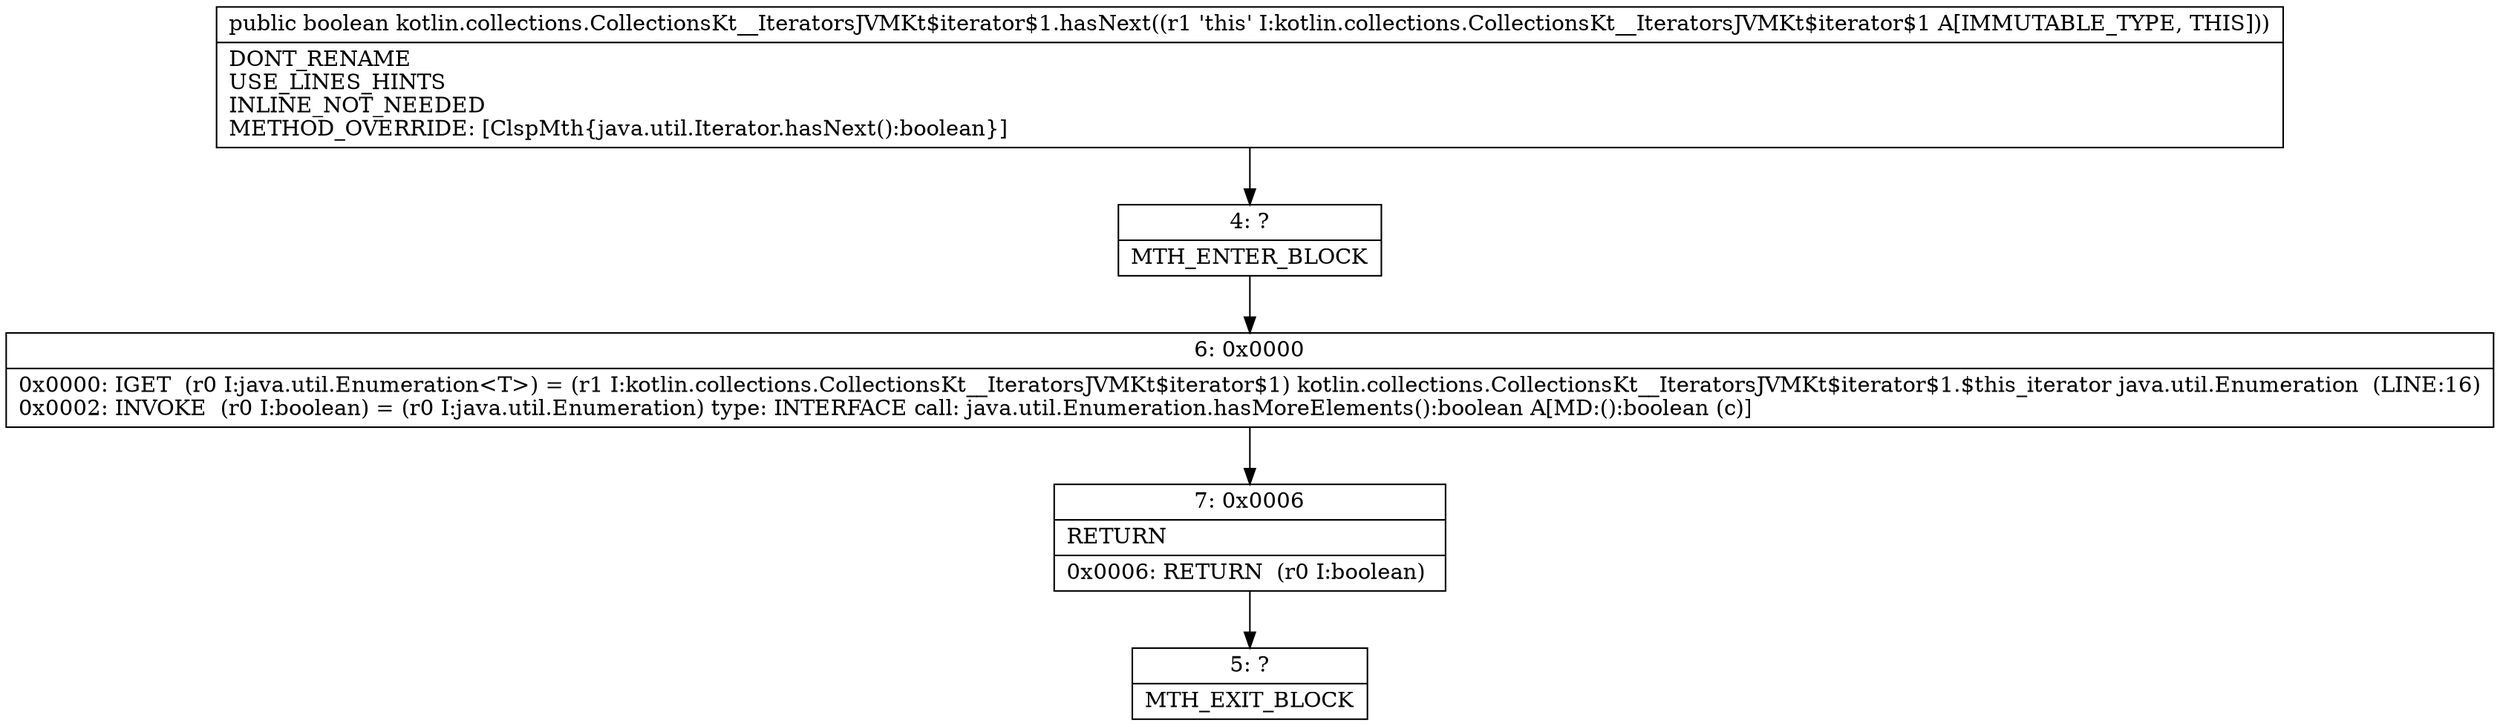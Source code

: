 digraph "CFG forkotlin.collections.CollectionsKt__IteratorsJVMKt$iterator$1.hasNext()Z" {
Node_4 [shape=record,label="{4\:\ ?|MTH_ENTER_BLOCK\l}"];
Node_6 [shape=record,label="{6\:\ 0x0000|0x0000: IGET  (r0 I:java.util.Enumeration\<T\>) = (r1 I:kotlin.collections.CollectionsKt__IteratorsJVMKt$iterator$1) kotlin.collections.CollectionsKt__IteratorsJVMKt$iterator$1.$this_iterator java.util.Enumeration  (LINE:16)\l0x0002: INVOKE  (r0 I:boolean) = (r0 I:java.util.Enumeration) type: INTERFACE call: java.util.Enumeration.hasMoreElements():boolean A[MD:():boolean (c)]\l}"];
Node_7 [shape=record,label="{7\:\ 0x0006|RETURN\l|0x0006: RETURN  (r0 I:boolean) \l}"];
Node_5 [shape=record,label="{5\:\ ?|MTH_EXIT_BLOCK\l}"];
MethodNode[shape=record,label="{public boolean kotlin.collections.CollectionsKt__IteratorsJVMKt$iterator$1.hasNext((r1 'this' I:kotlin.collections.CollectionsKt__IteratorsJVMKt$iterator$1 A[IMMUTABLE_TYPE, THIS]))  | DONT_RENAME\lUSE_LINES_HINTS\lINLINE_NOT_NEEDED\lMETHOD_OVERRIDE: [ClspMth\{java.util.Iterator.hasNext():boolean\}]\l}"];
MethodNode -> Node_4;Node_4 -> Node_6;
Node_6 -> Node_7;
Node_7 -> Node_5;
}

